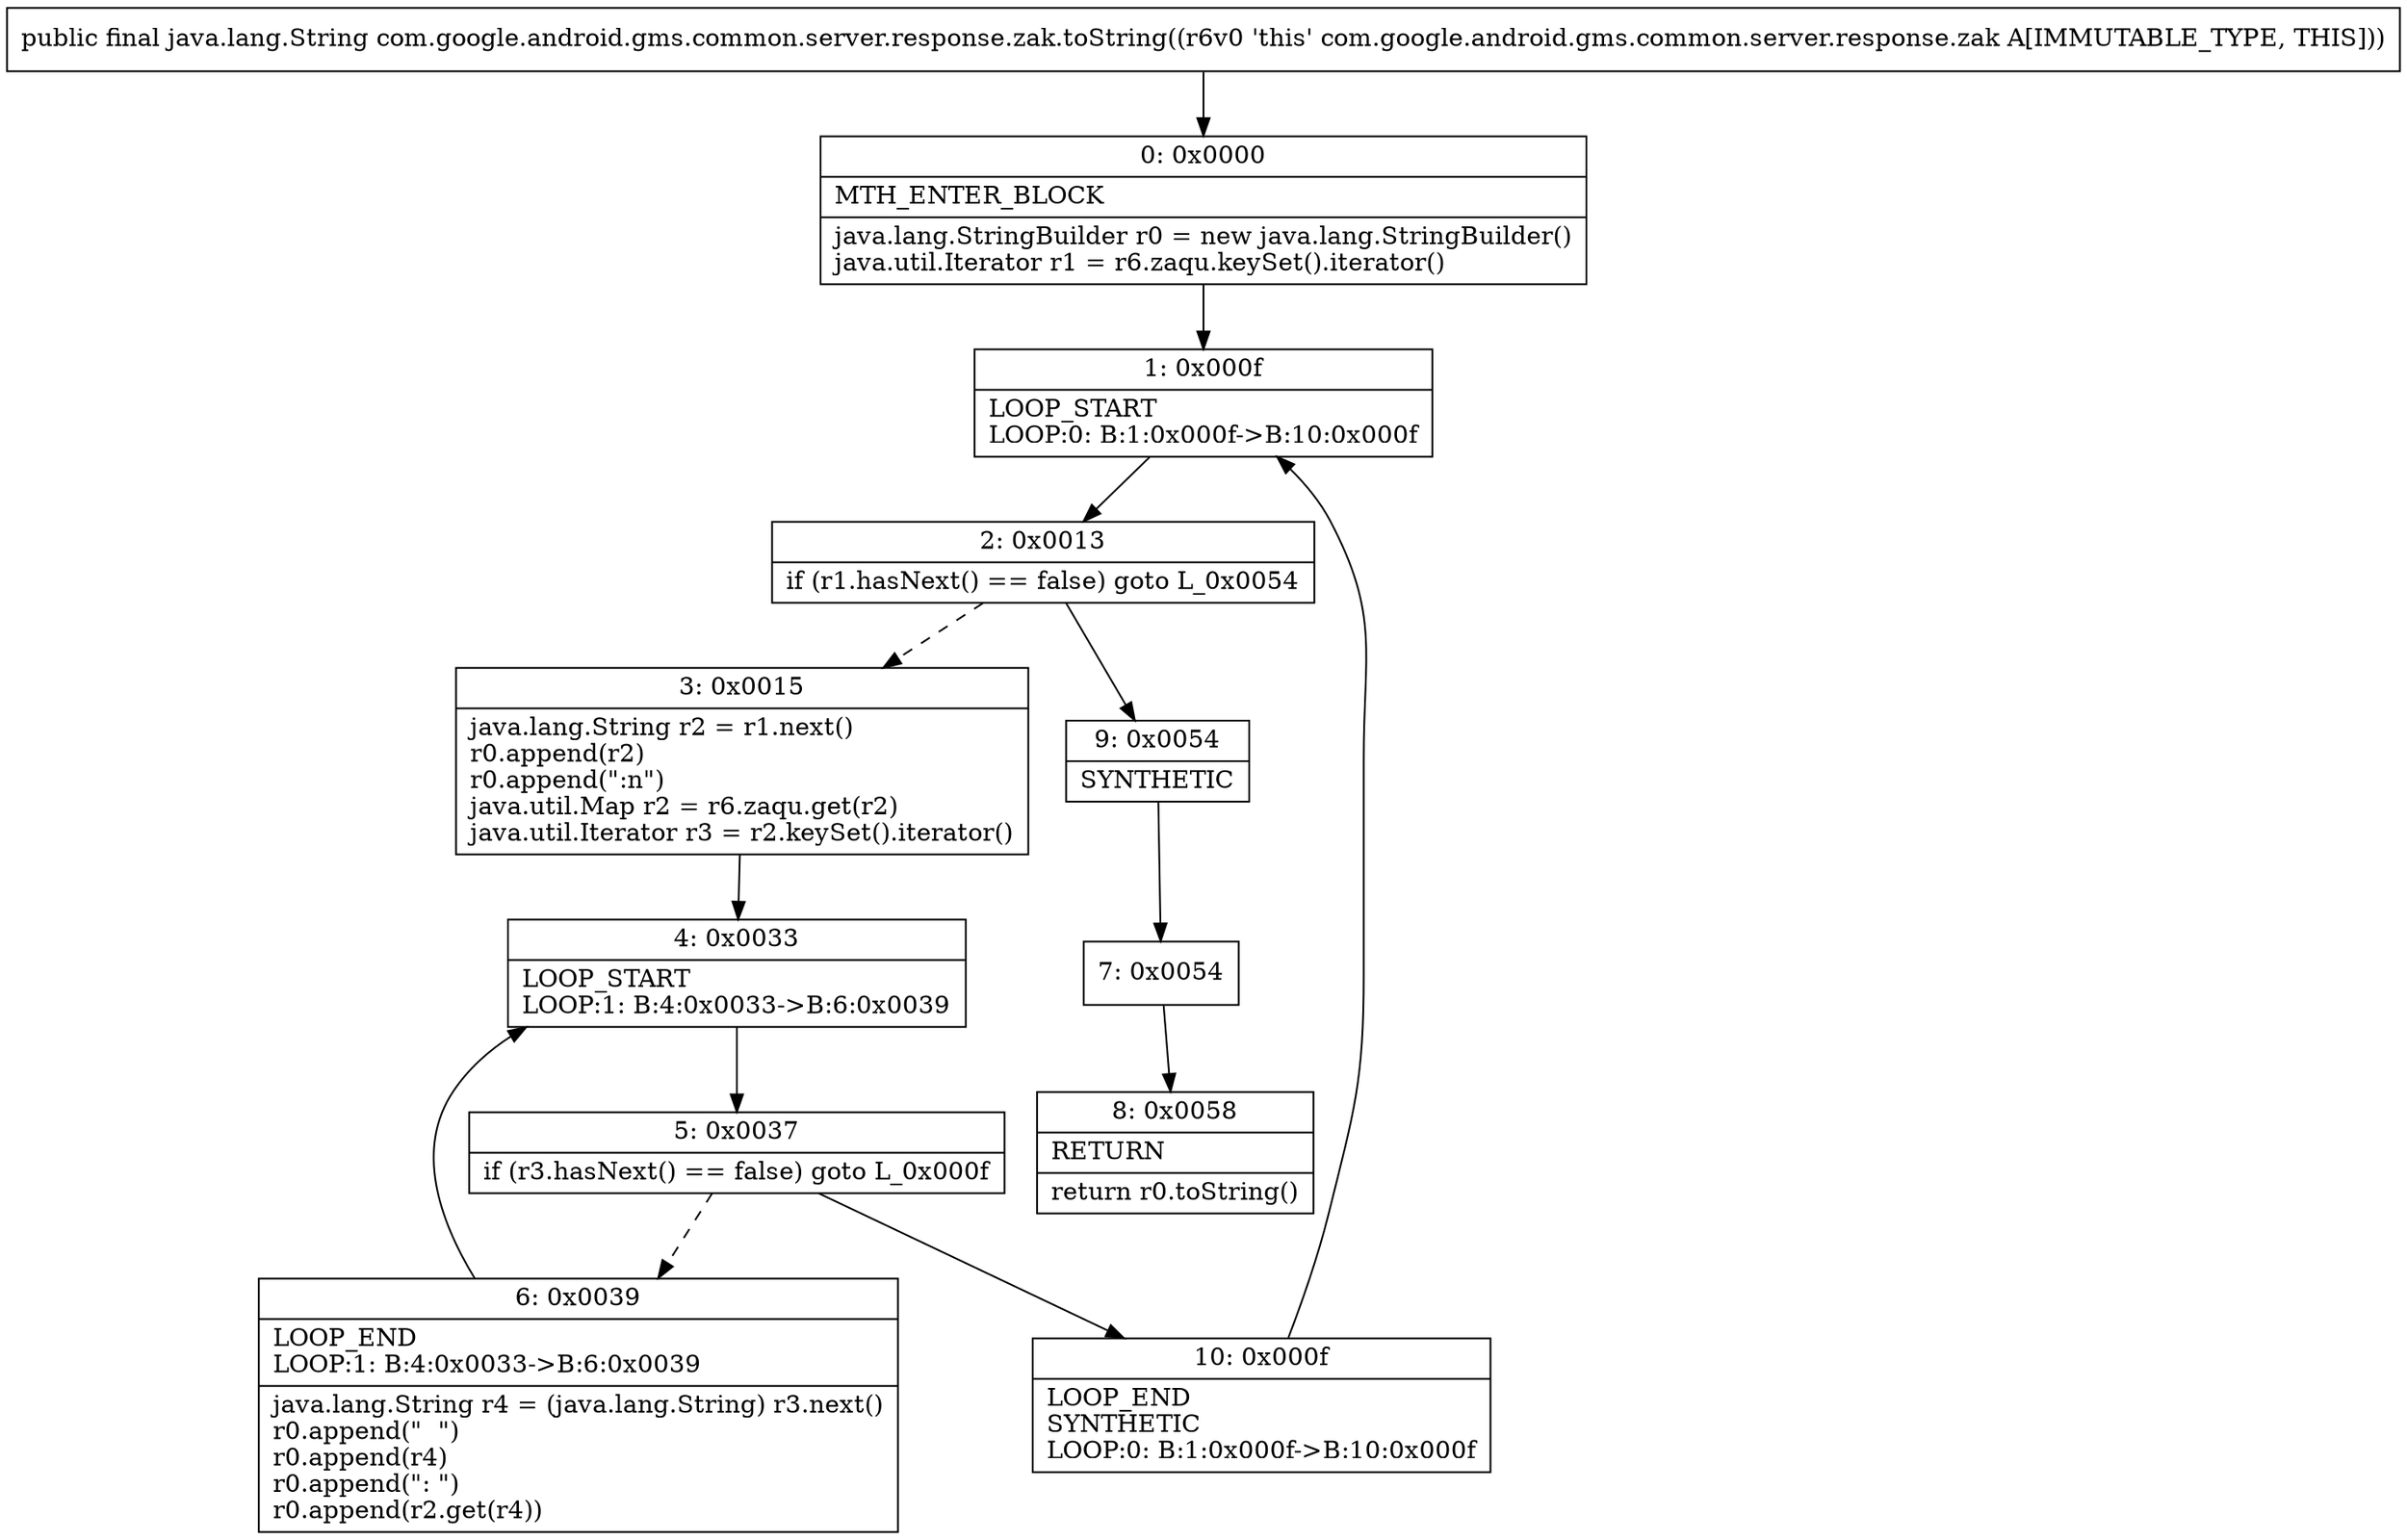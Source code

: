 digraph "CFG forcom.google.android.gms.common.server.response.zak.toString()Ljava\/lang\/String;" {
Node_0 [shape=record,label="{0\:\ 0x0000|MTH_ENTER_BLOCK\l|java.lang.StringBuilder r0 = new java.lang.StringBuilder()\ljava.util.Iterator r1 = r6.zaqu.keySet().iterator()\l}"];
Node_1 [shape=record,label="{1\:\ 0x000f|LOOP_START\lLOOP:0: B:1:0x000f\-\>B:10:0x000f\l}"];
Node_2 [shape=record,label="{2\:\ 0x0013|if (r1.hasNext() == false) goto L_0x0054\l}"];
Node_3 [shape=record,label="{3\:\ 0x0015|java.lang.String r2 = r1.next()\lr0.append(r2)\lr0.append(\":n\")\ljava.util.Map r2 = r6.zaqu.get(r2)\ljava.util.Iterator r3 = r2.keySet().iterator()\l}"];
Node_4 [shape=record,label="{4\:\ 0x0033|LOOP_START\lLOOP:1: B:4:0x0033\-\>B:6:0x0039\l}"];
Node_5 [shape=record,label="{5\:\ 0x0037|if (r3.hasNext() == false) goto L_0x000f\l}"];
Node_6 [shape=record,label="{6\:\ 0x0039|LOOP_END\lLOOP:1: B:4:0x0033\-\>B:6:0x0039\l|java.lang.String r4 = (java.lang.String) r3.next()\lr0.append(\"  \")\lr0.append(r4)\lr0.append(\": \")\lr0.append(r2.get(r4))\l}"];
Node_7 [shape=record,label="{7\:\ 0x0054}"];
Node_8 [shape=record,label="{8\:\ 0x0058|RETURN\l|return r0.toString()\l}"];
Node_9 [shape=record,label="{9\:\ 0x0054|SYNTHETIC\l}"];
Node_10 [shape=record,label="{10\:\ 0x000f|LOOP_END\lSYNTHETIC\lLOOP:0: B:1:0x000f\-\>B:10:0x000f\l}"];
MethodNode[shape=record,label="{public final java.lang.String com.google.android.gms.common.server.response.zak.toString((r6v0 'this' com.google.android.gms.common.server.response.zak A[IMMUTABLE_TYPE, THIS])) }"];
MethodNode -> Node_0;
Node_0 -> Node_1;
Node_1 -> Node_2;
Node_2 -> Node_3[style=dashed];
Node_2 -> Node_9;
Node_3 -> Node_4;
Node_4 -> Node_5;
Node_5 -> Node_6[style=dashed];
Node_5 -> Node_10;
Node_6 -> Node_4;
Node_7 -> Node_8;
Node_9 -> Node_7;
Node_10 -> Node_1;
}

